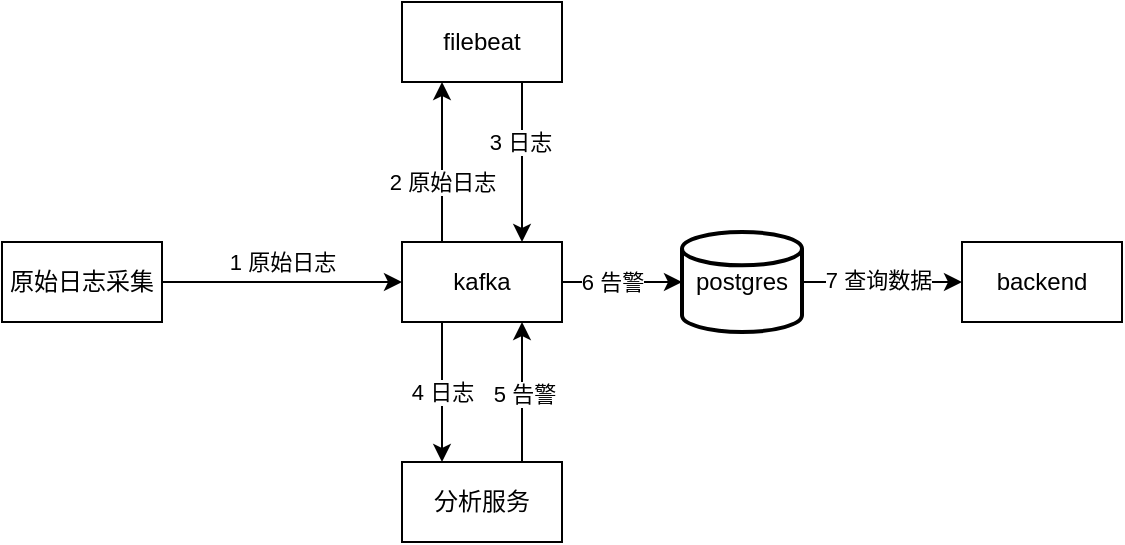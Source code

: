 <mxfile>
    <diagram id="S7e_IQsFRIMayySLW0Dx" name="第 1 页">
        <mxGraphModel dx="1839" dy="929" grid="1" gridSize="10" guides="1" tooltips="1" connect="1" arrows="1" fold="1" page="0" pageScale="1" pageWidth="827" pageHeight="1169" math="0" shadow="0">
            <root>
                <mxCell id="0"/>
                <mxCell id="1" parent="0"/>
                <mxCell id="4qFNGakCyiQWUS1txvbO-6" style="edgeStyle=orthogonalEdgeStyle;rounded=0;orthogonalLoop=1;jettySize=auto;html=1;entryX=0;entryY=0.5;entryDx=0;entryDy=0;" parent="1" source="4qFNGakCyiQWUS1txvbO-4" target="4qFNGakCyiQWUS1txvbO-5" edge="1">
                    <mxGeometry relative="1" as="geometry"/>
                </mxCell>
                <mxCell id="4qFNGakCyiQWUS1txvbO-7" value="1 原始日志" style="edgeLabel;html=1;align=center;verticalAlign=middle;resizable=0;points=[];" parent="4qFNGakCyiQWUS1txvbO-6" vertex="1" connectable="0">
                    <mxGeometry x="-0.183" y="3" relative="1" as="geometry">
                        <mxPoint x="11" y="-7" as="offset"/>
                    </mxGeometry>
                </mxCell>
                <mxCell id="4qFNGakCyiQWUS1txvbO-4" value="原始日志采集" style="rounded=0;whiteSpace=wrap;html=1;" parent="1" vertex="1">
                    <mxGeometry x="-760" y="240" width="80" height="40" as="geometry"/>
                </mxCell>
                <mxCell id="4qFNGakCyiQWUS1txvbO-9" value="" style="edgeStyle=orthogonalEdgeStyle;rounded=0;orthogonalLoop=1;jettySize=auto;html=1;" parent="1" source="4qFNGakCyiQWUS1txvbO-5" target="4qFNGakCyiQWUS1txvbO-8" edge="1">
                    <mxGeometry relative="1" as="geometry">
                        <Array as="points">
                            <mxPoint x="-540" y="200"/>
                            <mxPoint x="-540" y="200"/>
                        </Array>
                    </mxGeometry>
                </mxCell>
                <mxCell id="4qFNGakCyiQWUS1txvbO-11" value="2 原始日志" style="edgeLabel;html=1;align=center;verticalAlign=middle;resizable=0;points=[];" parent="4qFNGakCyiQWUS1txvbO-9" vertex="1" connectable="0">
                    <mxGeometry x="-0.05" relative="1" as="geometry">
                        <mxPoint y="8" as="offset"/>
                    </mxGeometry>
                </mxCell>
                <mxCell id="4qFNGakCyiQWUS1txvbO-14" value="4 日志" style="edgeStyle=orthogonalEdgeStyle;rounded=0;orthogonalLoop=1;jettySize=auto;html=1;entryX=0.25;entryY=0;entryDx=0;entryDy=0;" parent="1" source="4qFNGakCyiQWUS1txvbO-5" target="4qFNGakCyiQWUS1txvbO-13" edge="1">
                    <mxGeometry relative="1" as="geometry">
                        <Array as="points">
                            <mxPoint x="-540" y="300"/>
                            <mxPoint x="-540" y="300"/>
                        </Array>
                    </mxGeometry>
                </mxCell>
                <mxCell id="4qFNGakCyiQWUS1txvbO-18" value="" style="edgeStyle=orthogonalEdgeStyle;rounded=0;orthogonalLoop=1;jettySize=auto;html=1;" parent="1" source="4qFNGakCyiQWUS1txvbO-5" target="4qFNGakCyiQWUS1txvbO-20" edge="1">
                    <mxGeometry relative="1" as="geometry">
                        <mxPoint x="-420" y="260" as="targetPoint"/>
                    </mxGeometry>
                </mxCell>
                <mxCell id="4qFNGakCyiQWUS1txvbO-22" value="6 告警" style="edgeLabel;html=1;align=center;verticalAlign=middle;resizable=0;points=[];" parent="4qFNGakCyiQWUS1txvbO-18" vertex="1" connectable="0">
                    <mxGeometry x="-0.167" relative="1" as="geometry">
                        <mxPoint as="offset"/>
                    </mxGeometry>
                </mxCell>
                <mxCell id="4qFNGakCyiQWUS1txvbO-5" value="kafka" style="rounded=0;whiteSpace=wrap;html=1;" parent="1" vertex="1">
                    <mxGeometry x="-560" y="240" width="80" height="40" as="geometry"/>
                </mxCell>
                <mxCell id="4qFNGakCyiQWUS1txvbO-10" style="edgeStyle=orthogonalEdgeStyle;rounded=0;orthogonalLoop=1;jettySize=auto;html=1;" parent="1" source="4qFNGakCyiQWUS1txvbO-8" edge="1">
                    <mxGeometry relative="1" as="geometry">
                        <mxPoint x="-500" y="240" as="targetPoint"/>
                        <Array as="points">
                            <mxPoint x="-500" y="240"/>
                        </Array>
                    </mxGeometry>
                </mxCell>
                <mxCell id="4qFNGakCyiQWUS1txvbO-12" value="3 日志" style="edgeLabel;html=1;align=center;verticalAlign=middle;resizable=0;points=[];" parent="4qFNGakCyiQWUS1txvbO-10" vertex="1" connectable="0">
                    <mxGeometry x="-0.075" y="-1" relative="1" as="geometry">
                        <mxPoint y="-7" as="offset"/>
                    </mxGeometry>
                </mxCell>
                <mxCell id="4qFNGakCyiQWUS1txvbO-8" value="filebeat" style="rounded=0;whiteSpace=wrap;html=1;" parent="1" vertex="1">
                    <mxGeometry x="-560" y="120" width="80" height="40" as="geometry"/>
                </mxCell>
                <mxCell id="4qFNGakCyiQWUS1txvbO-15" style="edgeStyle=orthogonalEdgeStyle;rounded=0;orthogonalLoop=1;jettySize=auto;html=1;" parent="1" source="4qFNGakCyiQWUS1txvbO-13" edge="1">
                    <mxGeometry relative="1" as="geometry">
                        <mxPoint x="-500" y="280" as="targetPoint"/>
                        <Array as="points">
                            <mxPoint x="-500" y="280"/>
                        </Array>
                    </mxGeometry>
                </mxCell>
                <mxCell id="4qFNGakCyiQWUS1txvbO-16" value="5 告警" style="edgeLabel;html=1;align=center;verticalAlign=middle;resizable=0;points=[];" parent="4qFNGakCyiQWUS1txvbO-15" vertex="1" connectable="0">
                    <mxGeometry x="-0.029" y="-1" relative="1" as="geometry">
                        <mxPoint as="offset"/>
                    </mxGeometry>
                </mxCell>
                <mxCell id="4qFNGakCyiQWUS1txvbO-13" value="分析服务" style="rounded=0;whiteSpace=wrap;html=1;" parent="1" vertex="1">
                    <mxGeometry x="-560" y="350" width="80" height="40" as="geometry"/>
                </mxCell>
                <mxCell id="4qFNGakCyiQWUS1txvbO-23" style="edgeStyle=orthogonalEdgeStyle;rounded=0;orthogonalLoop=1;jettySize=auto;html=1;entryX=0;entryY=0.5;entryDx=0;entryDy=0;" parent="1" source="4qFNGakCyiQWUS1txvbO-20" target="4qFNGakCyiQWUS1txvbO-21" edge="1">
                    <mxGeometry relative="1" as="geometry"/>
                </mxCell>
                <mxCell id="4qFNGakCyiQWUS1txvbO-24" value="7 查询数据" style="edgeLabel;html=1;align=center;verticalAlign=middle;resizable=0;points=[];" parent="4qFNGakCyiQWUS1txvbO-23" vertex="1" connectable="0">
                    <mxGeometry x="-0.05" y="1" relative="1" as="geometry">
                        <mxPoint as="offset"/>
                    </mxGeometry>
                </mxCell>
                <mxCell id="4qFNGakCyiQWUS1txvbO-20" value="postgres" style="strokeWidth=2;html=1;shape=mxgraph.flowchart.database;whiteSpace=wrap;" parent="1" vertex="1">
                    <mxGeometry x="-420" y="235" width="60" height="50" as="geometry"/>
                </mxCell>
                <mxCell id="4qFNGakCyiQWUS1txvbO-21" value="backend" style="rounded=0;whiteSpace=wrap;html=1;" parent="1" vertex="1">
                    <mxGeometry x="-280" y="240" width="80" height="40" as="geometry"/>
                </mxCell>
            </root>
        </mxGraphModel>
    </diagram>
</mxfile>